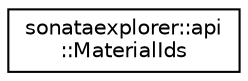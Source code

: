 digraph "Graphical Class Hierarchy"
{
 // LATEX_PDF_SIZE
  edge [fontname="Helvetica",fontsize="10",labelfontname="Helvetica",labelfontsize="10"];
  node [fontname="Helvetica",fontsize="10",shape=record];
  rankdir="LR";
  Node0 [label="sonataexplorer::api\l::MaterialIds",height=0.2,width=0.4,color="black", fillcolor="white", style="filled",URL="$d7/d1a/structsonataexplorer_1_1api_1_1MaterialIds.html",tooltip=" "];
}
